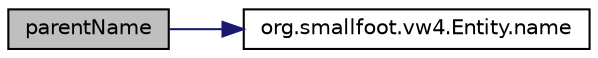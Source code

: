 digraph "parentName"
{
  edge [fontname="Helvetica",fontsize="10",labelfontname="Helvetica",labelfontsize="10"];
  node [fontname="Helvetica",fontsize="10",shape=record];
  rankdir="LR";
  Node1 [label="parentName",height=0.2,width=0.4,color="black", fillcolor="grey75", style="filled" fontcolor="black"];
  Node1 -> Node2 [color="midnightblue",fontsize="10",style="solid"];
  Node2 [label="org.smallfoot.vw4.Entity.name",height=0.2,width=0.4,color="black", fillcolor="white", style="filled",URL="$classorg_1_1smallfoot_1_1vw4_1_1Entity.html#afa2149aced9d90555f788dfc81c23d15",tooltip="unique name of the entity: getter for internal variable "];
}
